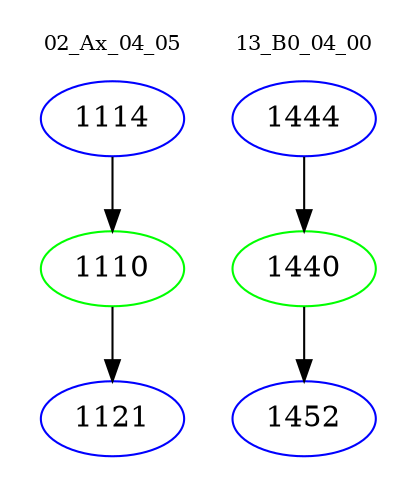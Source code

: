 digraph{
subgraph cluster_0 {
color = white
label = "02_Ax_04_05";
fontsize=10;
T0_1114 [label="1114", color="blue"]
T0_1114 -> T0_1110 [color="black"]
T0_1110 [label="1110", color="green"]
T0_1110 -> T0_1121 [color="black"]
T0_1121 [label="1121", color="blue"]
}
subgraph cluster_1 {
color = white
label = "13_B0_04_00";
fontsize=10;
T1_1444 [label="1444", color="blue"]
T1_1444 -> T1_1440 [color="black"]
T1_1440 [label="1440", color="green"]
T1_1440 -> T1_1452 [color="black"]
T1_1452 [label="1452", color="blue"]
}
}

